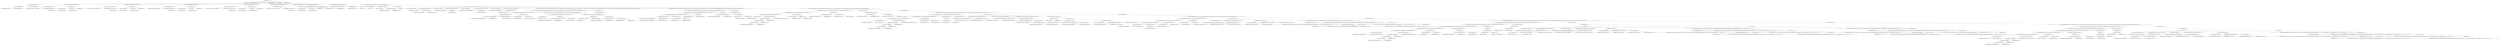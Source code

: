 digraph "&lt;init&gt;" {  
"74" [label = <(METHOD,&lt;init&gt;)<SUB>114</SUB>> ]
"6" [label = <(PARAM,this)<SUB>114</SUB>> ]
"75" [label = <(PARAM,final Class bean)<SUB>114</SUB>> ]
"76" [label = <(BLOCK,&lt;empty&gt;,&lt;empty&gt;)<SUB>114</SUB>> ]
"77" [label = <(&lt;operator&gt;.assignment,Method addText = null)<SUB>102</SUB>> ]
"78" [label = <(&lt;operator&gt;.fieldAccess,this.addText)<SUB>102</SUB>> ]
"79" [label = <(IDENTIFIER,this,Method addText = null)<SUB>102</SUB>> ]
"80" [label = <(FIELD_IDENTIFIER,addText,addText)<SUB>102</SUB>> ]
"81" [label = <(LITERAL,null,Method addText = null)<SUB>102</SUB>> ]
"82" [label = <(&lt;operator&gt;.assignment,this.attributeTypes = new Hashtable())<SUB>115</SUB>> ]
"83" [label = <(&lt;operator&gt;.fieldAccess,this.attributeTypes)<SUB>115</SUB>> ]
"84" [label = <(IDENTIFIER,this,this.attributeTypes = new Hashtable())<SUB>115</SUB>> ]
"85" [label = <(FIELD_IDENTIFIER,attributeTypes,attributeTypes)<SUB>115</SUB>> ]
"86" [label = <(BLOCK,&lt;empty&gt;,&lt;empty&gt;)<SUB>115</SUB>> ]
"87" [label = <(&lt;operator&gt;.assignment,&lt;empty&gt;)> ]
"88" [label = <(IDENTIFIER,$obj1,&lt;empty&gt;)> ]
"89" [label = <(&lt;operator&gt;.alloc,new Hashtable())<SUB>115</SUB>> ]
"90" [label = <(&lt;init&gt;,new Hashtable())<SUB>115</SUB>> ]
"91" [label = <(IDENTIFIER,$obj1,new Hashtable())> ]
"92" [label = <(IDENTIFIER,$obj1,&lt;empty&gt;)> ]
"93" [label = <(&lt;operator&gt;.assignment,this.attributeSetters = new Hashtable())<SUB>116</SUB>> ]
"94" [label = <(&lt;operator&gt;.fieldAccess,this.attributeSetters)<SUB>116</SUB>> ]
"95" [label = <(IDENTIFIER,this,this.attributeSetters = new Hashtable())<SUB>116</SUB>> ]
"96" [label = <(FIELD_IDENTIFIER,attributeSetters,attributeSetters)<SUB>116</SUB>> ]
"97" [label = <(BLOCK,&lt;empty&gt;,&lt;empty&gt;)<SUB>116</SUB>> ]
"98" [label = <(&lt;operator&gt;.assignment,&lt;empty&gt;)> ]
"99" [label = <(IDENTIFIER,$obj2,&lt;empty&gt;)> ]
"100" [label = <(&lt;operator&gt;.alloc,new Hashtable())<SUB>116</SUB>> ]
"101" [label = <(&lt;init&gt;,new Hashtable())<SUB>116</SUB>> ]
"102" [label = <(IDENTIFIER,$obj2,new Hashtable())> ]
"103" [label = <(IDENTIFIER,$obj2,&lt;empty&gt;)> ]
"104" [label = <(&lt;operator&gt;.assignment,this.nestedTypes = new Hashtable())<SUB>117</SUB>> ]
"105" [label = <(&lt;operator&gt;.fieldAccess,this.nestedTypes)<SUB>117</SUB>> ]
"106" [label = <(IDENTIFIER,this,this.nestedTypes = new Hashtable())<SUB>117</SUB>> ]
"107" [label = <(FIELD_IDENTIFIER,nestedTypes,nestedTypes)<SUB>117</SUB>> ]
"108" [label = <(BLOCK,&lt;empty&gt;,&lt;empty&gt;)<SUB>117</SUB>> ]
"109" [label = <(&lt;operator&gt;.assignment,&lt;empty&gt;)> ]
"110" [label = <(IDENTIFIER,$obj3,&lt;empty&gt;)> ]
"111" [label = <(&lt;operator&gt;.alloc,new Hashtable())<SUB>117</SUB>> ]
"112" [label = <(&lt;init&gt;,new Hashtable())<SUB>117</SUB>> ]
"113" [label = <(IDENTIFIER,$obj3,new Hashtable())> ]
"114" [label = <(IDENTIFIER,$obj3,&lt;empty&gt;)> ]
"115" [label = <(&lt;operator&gt;.assignment,this.nestedCreators = new Hashtable())<SUB>118</SUB>> ]
"116" [label = <(&lt;operator&gt;.fieldAccess,this.nestedCreators)<SUB>118</SUB>> ]
"117" [label = <(IDENTIFIER,this,this.nestedCreators = new Hashtable())<SUB>118</SUB>> ]
"118" [label = <(FIELD_IDENTIFIER,nestedCreators,nestedCreators)<SUB>118</SUB>> ]
"119" [label = <(BLOCK,&lt;empty&gt;,&lt;empty&gt;)<SUB>118</SUB>> ]
"120" [label = <(&lt;operator&gt;.assignment,&lt;empty&gt;)> ]
"121" [label = <(IDENTIFIER,$obj4,&lt;empty&gt;)> ]
"122" [label = <(&lt;operator&gt;.alloc,new Hashtable())<SUB>118</SUB>> ]
"123" [label = <(&lt;init&gt;,new Hashtable())<SUB>118</SUB>> ]
"124" [label = <(IDENTIFIER,$obj4,new Hashtable())> ]
"125" [label = <(IDENTIFIER,$obj4,&lt;empty&gt;)> ]
"126" [label = <(&lt;operator&gt;.assignment,this.nestedStorers = new Hashtable())<SUB>119</SUB>> ]
"127" [label = <(&lt;operator&gt;.fieldAccess,this.nestedStorers)<SUB>119</SUB>> ]
"128" [label = <(IDENTIFIER,this,this.nestedStorers = new Hashtable())<SUB>119</SUB>> ]
"129" [label = <(FIELD_IDENTIFIER,nestedStorers,nestedStorers)<SUB>119</SUB>> ]
"130" [label = <(BLOCK,&lt;empty&gt;,&lt;empty&gt;)<SUB>119</SUB>> ]
"131" [label = <(&lt;operator&gt;.assignment,&lt;empty&gt;)> ]
"132" [label = <(IDENTIFIER,$obj5,&lt;empty&gt;)> ]
"133" [label = <(&lt;operator&gt;.alloc,new Hashtable())<SUB>119</SUB>> ]
"134" [label = <(&lt;init&gt;,new Hashtable())<SUB>119</SUB>> ]
"135" [label = <(IDENTIFIER,$obj5,new Hashtable())> ]
"136" [label = <(IDENTIFIER,$obj5,&lt;empty&gt;)> ]
"137" [label = <(&lt;operator&gt;.assignment,this.bean = bean)<SUB>121</SUB>> ]
"138" [label = <(&lt;operator&gt;.fieldAccess,this.bean)<SUB>121</SUB>> ]
"5" [label = <(IDENTIFIER,this,this.bean = bean)<SUB>121</SUB>> ]
"139" [label = <(FIELD_IDENTIFIER,bean,bean)<SUB>121</SUB>> ]
"140" [label = <(IDENTIFIER,bean,this.bean = bean)<SUB>121</SUB>> ]
"141" [label = <(LOCAL,Method[] methods: java.lang.reflect.Method[])> ]
"142" [label = <(&lt;operator&gt;.assignment,Method[] methods = bean.getMethods())<SUB>123</SUB>> ]
"143" [label = <(IDENTIFIER,methods,Method[] methods = bean.getMethods())<SUB>123</SUB>> ]
"144" [label = <(getMethods,bean.getMethods())<SUB>123</SUB>> ]
"145" [label = <(IDENTIFIER,bean,bean.getMethods())<SUB>123</SUB>> ]
"146" [label = <(CONTROL_STRUCTURE,for (int i = 0; Some(i &lt; methods.length); i++),for (int i = 0; Some(i &lt; methods.length); i++))<SUB>124</SUB>> ]
"147" [label = <(LOCAL,int i: int)> ]
"148" [label = <(&lt;operator&gt;.assignment,int i = 0)<SUB>124</SUB>> ]
"149" [label = <(IDENTIFIER,i,int i = 0)<SUB>124</SUB>> ]
"150" [label = <(LITERAL,0,int i = 0)<SUB>124</SUB>> ]
"151" [label = <(&lt;operator&gt;.lessThan,i &lt; methods.length)<SUB>124</SUB>> ]
"152" [label = <(IDENTIFIER,i,i &lt; methods.length)<SUB>124</SUB>> ]
"153" [label = <(&lt;operator&gt;.fieldAccess,methods.length)<SUB>124</SUB>> ]
"154" [label = <(IDENTIFIER,methods,i &lt; methods.length)<SUB>124</SUB>> ]
"155" [label = <(FIELD_IDENTIFIER,length,length)<SUB>124</SUB>> ]
"156" [label = <(&lt;operator&gt;.postIncrement,i++)<SUB>124</SUB>> ]
"157" [label = <(IDENTIFIER,i,i++)<SUB>124</SUB>> ]
"158" [label = <(BLOCK,&lt;empty&gt;,&lt;empty&gt;)<SUB>124</SUB>> ]
"159" [label = <(LOCAL,Method m: java.lang.reflect.Method)> ]
"160" [label = <(&lt;operator&gt;.assignment,Method m = methods[i])<SUB>125</SUB>> ]
"161" [label = <(IDENTIFIER,m,Method m = methods[i])<SUB>125</SUB>> ]
"162" [label = <(&lt;operator&gt;.indexAccess,methods[i])<SUB>125</SUB>> ]
"163" [label = <(IDENTIFIER,methods,Method m = methods[i])<SUB>125</SUB>> ]
"164" [label = <(IDENTIFIER,i,Method m = methods[i])<SUB>125</SUB>> ]
"165" [label = <(LOCAL,String name: java.lang.String)> ]
"166" [label = <(&lt;operator&gt;.assignment,String name = m.getName())<SUB>126</SUB>> ]
"167" [label = <(IDENTIFIER,name,String name = m.getName())<SUB>126</SUB>> ]
"168" [label = <(getName,m.getName())<SUB>126</SUB>> ]
"169" [label = <(IDENTIFIER,m,m.getName())<SUB>126</SUB>> ]
"170" [label = <(LOCAL,Class returnType: java.lang.Class)> ]
"171" [label = <(&lt;operator&gt;.assignment,Class returnType = m.getReturnType())<SUB>127</SUB>> ]
"172" [label = <(IDENTIFIER,returnType,Class returnType = m.getReturnType())<SUB>127</SUB>> ]
"173" [label = <(getReturnType,m.getReturnType())<SUB>127</SUB>> ]
"174" [label = <(IDENTIFIER,m,m.getReturnType())<SUB>127</SUB>> ]
"175" [label = <(LOCAL,Class[] args: java.lang.Class[])> ]
"176" [label = <(&lt;operator&gt;.assignment,Class[] args = m.getParameterTypes())<SUB>128</SUB>> ]
"177" [label = <(IDENTIFIER,args,Class[] args = m.getParameterTypes())<SUB>128</SUB>> ]
"178" [label = <(getParameterTypes,m.getParameterTypes())<SUB>128</SUB>> ]
"179" [label = <(IDENTIFIER,m,m.getParameterTypes())<SUB>128</SUB>> ]
"180" [label = <(CONTROL_STRUCTURE,if (org.apache.tools.ant.Task.class.isAssignableFrom(bean) &amp;&amp; args.length == 1 &amp;&amp; ((&quot;setLocation&quot;.equals(name) &amp;&amp; org.apache.tools.ant.Location.class.equals(args[0])) || (&quot;setTaskType&quot;.equals(name) &amp;&amp; java.lang.String.class.equals(args[0])))),if (org.apache.tools.ant.Task.class.isAssignableFrom(bean) &amp;&amp; args.length == 1 &amp;&amp; ((&quot;setLocation&quot;.equals(name) &amp;&amp; org.apache.tools.ant.Location.class.equals(args[0])) || (&quot;setTaskType&quot;.equals(name) &amp;&amp; java.lang.String.class.equals(args[0])))))<SUB>131</SUB>> ]
"181" [label = <(&lt;operator&gt;.logicalAnd,org.apache.tools.ant.Task.class.isAssignableFrom(bean) &amp;&amp; args.length == 1 &amp;&amp; ((&quot;setLocation&quot;.equals(name) &amp;&amp; org.apache.tools.ant.Location.class.equals(args[0])) || (&quot;setTaskType&quot;.equals(name) &amp;&amp; java.lang.String.class.equals(args[0]))))<SUB>131</SUB>> ]
"182" [label = <(&lt;operator&gt;.logicalAnd,org.apache.tools.ant.Task.class.isAssignableFrom(bean) &amp;&amp; args.length == 1)<SUB>131</SUB>> ]
"183" [label = <(isAssignableFrom,isAssignableFrom(bean))<SUB>131</SUB>> ]
"184" [label = <(&lt;operator&gt;.fieldAccess,org.apache.tools.ant.Task.class)<SUB>131</SUB>> ]
"185" [label = <(IDENTIFIER,org.apache.tools.ant.Task,isAssignableFrom(bean))<SUB>131</SUB>> ]
"186" [label = <(FIELD_IDENTIFIER,class,class)<SUB>131</SUB>> ]
"187" [label = <(IDENTIFIER,bean,isAssignableFrom(bean))<SUB>131</SUB>> ]
"188" [label = <(&lt;operator&gt;.equals,args.length == 1)<SUB>132</SUB>> ]
"189" [label = <(&lt;operator&gt;.fieldAccess,args.length)<SUB>132</SUB>> ]
"190" [label = <(IDENTIFIER,args,args.length == 1)<SUB>132</SUB>> ]
"191" [label = <(FIELD_IDENTIFIER,length,length)<SUB>132</SUB>> ]
"192" [label = <(LITERAL,1,args.length == 1)<SUB>132</SUB>> ]
"193" [label = <(&lt;operator&gt;.logicalOr,(&quot;setLocation&quot;.equals(name) &amp;&amp; org.apache.tools.ant.Location.class.equals(args[0])) || (&quot;setTaskType&quot;.equals(name) &amp;&amp; java.lang.String.class.equals(args[0])))<SUB>134</SUB>> ]
"194" [label = <(&lt;operator&gt;.logicalAnd,&quot;setLocation&quot;.equals(name) &amp;&amp; org.apache.tools.ant.Location.class.equals(args[0]))<SUB>135</SUB>> ]
"195" [label = <(equals,this.equals(name))<SUB>135</SUB>> ]
"196" [label = <(LITERAL,&quot;setLocation&quot;,this.equals(name))<SUB>135</SUB>> ]
"197" [label = <(IDENTIFIER,name,this.equals(name))<SUB>135</SUB>> ]
"198" [label = <(equals,equals(args[0]))<SUB>135</SUB>> ]
"199" [label = <(&lt;operator&gt;.fieldAccess,org.apache.tools.ant.Location.class)<SUB>135</SUB>> ]
"200" [label = <(IDENTIFIER,org.apache.tools.ant.Location,equals(args[0]))<SUB>135</SUB>> ]
"201" [label = <(FIELD_IDENTIFIER,class,class)<SUB>135</SUB>> ]
"202" [label = <(&lt;operator&gt;.indexAccess,args[0])<SUB>135</SUB>> ]
"203" [label = <(IDENTIFIER,args,equals(args[0]))<SUB>135</SUB>> ]
"204" [label = <(LITERAL,0,equals(args[0]))<SUB>135</SUB>> ]
"205" [label = <(&lt;operator&gt;.logicalAnd,&quot;setTaskType&quot;.equals(name) &amp;&amp; java.lang.String.class.equals(args[0]))<SUB>137</SUB>> ]
"206" [label = <(equals,this.equals(name))<SUB>137</SUB>> ]
"207" [label = <(LITERAL,&quot;setTaskType&quot;,this.equals(name))<SUB>137</SUB>> ]
"208" [label = <(IDENTIFIER,name,this.equals(name))<SUB>137</SUB>> ]
"209" [label = <(equals,this.equals(args[0]))<SUB>137</SUB>> ]
"210" [label = <(&lt;operator&gt;.fieldAccess,java.lang.String.class)<SUB>137</SUB>> ]
"211" [label = <(IDENTIFIER,java.lang.String,this.equals(args[0]))<SUB>137</SUB>> ]
"212" [label = <(FIELD_IDENTIFIER,class,class)<SUB>137</SUB>> ]
"213" [label = <(&lt;operator&gt;.indexAccess,args[0])<SUB>137</SUB>> ]
"214" [label = <(IDENTIFIER,args,this.equals(args[0]))<SUB>137</SUB>> ]
"215" [label = <(LITERAL,0,this.equals(args[0]))<SUB>137</SUB>> ]
"216" [label = <(BLOCK,&lt;empty&gt;,&lt;empty&gt;)<SUB>139</SUB>> ]
"217" [label = <(CONTROL_STRUCTURE,continue;,continue;)<SUB>140</SUB>> ]
"218" [label = <(CONTROL_STRUCTURE,if (org.apache.tools.ant.TaskContainer.class.isAssignableFrom(bean) &amp;&amp; args.length == 1 &amp;&amp; &quot;addTask&quot;.equals(name) &amp;&amp; org.apache.tools.ant.Task.class.equals(args[0])),if (org.apache.tools.ant.TaskContainer.class.isAssignableFrom(bean) &amp;&amp; args.length == 1 &amp;&amp; &quot;addTask&quot;.equals(name) &amp;&amp; org.apache.tools.ant.Task.class.equals(args[0])))<SUB>144</SUB>> ]
"219" [label = <(&lt;operator&gt;.logicalAnd,org.apache.tools.ant.TaskContainer.class.isAssignableFrom(bean) &amp;&amp; args.length == 1 &amp;&amp; &quot;addTask&quot;.equals(name) &amp;&amp; org.apache.tools.ant.Task.class.equals(args[0]))<SUB>144</SUB>> ]
"220" [label = <(&lt;operator&gt;.logicalAnd,org.apache.tools.ant.TaskContainer.class.isAssignableFrom(bean) &amp;&amp; args.length == 1 &amp;&amp; &quot;addTask&quot;.equals(name))<SUB>144</SUB>> ]
"221" [label = <(&lt;operator&gt;.logicalAnd,org.apache.tools.ant.TaskContainer.class.isAssignableFrom(bean) &amp;&amp; args.length == 1)<SUB>144</SUB>> ]
"222" [label = <(isAssignableFrom,isAssignableFrom(bean))<SUB>144</SUB>> ]
"223" [label = <(&lt;operator&gt;.fieldAccess,org.apache.tools.ant.TaskContainer.class)<SUB>144</SUB>> ]
"224" [label = <(IDENTIFIER,org.apache.tools.ant.TaskContainer,isAssignableFrom(bean))<SUB>144</SUB>> ]
"225" [label = <(FIELD_IDENTIFIER,class,class)<SUB>144</SUB>> ]
"226" [label = <(IDENTIFIER,bean,isAssignableFrom(bean))<SUB>144</SUB>> ]
"227" [label = <(&lt;operator&gt;.equals,args.length == 1)<SUB>145</SUB>> ]
"228" [label = <(&lt;operator&gt;.fieldAccess,args.length)<SUB>145</SUB>> ]
"229" [label = <(IDENTIFIER,args,args.length == 1)<SUB>145</SUB>> ]
"230" [label = <(FIELD_IDENTIFIER,length,length)<SUB>145</SUB>> ]
"231" [label = <(LITERAL,1,args.length == 1)<SUB>145</SUB>> ]
"232" [label = <(equals,this.equals(name))<SUB>145</SUB>> ]
"233" [label = <(LITERAL,&quot;addTask&quot;,this.equals(name))<SUB>145</SUB>> ]
"234" [label = <(IDENTIFIER,name,this.equals(name))<SUB>145</SUB>> ]
"235" [label = <(equals,equals(args[0]))<SUB>146</SUB>> ]
"236" [label = <(&lt;operator&gt;.fieldAccess,org.apache.tools.ant.Task.class)<SUB>146</SUB>> ]
"237" [label = <(IDENTIFIER,org.apache.tools.ant.Task,equals(args[0]))<SUB>146</SUB>> ]
"238" [label = <(FIELD_IDENTIFIER,class,class)<SUB>146</SUB>> ]
"239" [label = <(&lt;operator&gt;.indexAccess,args[0])<SUB>146</SUB>> ]
"240" [label = <(IDENTIFIER,args,equals(args[0]))<SUB>146</SUB>> ]
"241" [label = <(LITERAL,0,equals(args[0]))<SUB>146</SUB>> ]
"242" [label = <(BLOCK,&lt;empty&gt;,&lt;empty&gt;)<SUB>146</SUB>> ]
"243" [label = <(CONTROL_STRUCTURE,continue;,continue;)<SUB>147</SUB>> ]
"244" [label = <(CONTROL_STRUCTURE,if (&quot;addText&quot;.equals(name) &amp;&amp; java.lang.Void.TYPE.equals(returnType) &amp;&amp; args.length == 1 &amp;&amp; java.lang.String.class.equals(args[0])),if (&quot;addText&quot;.equals(name) &amp;&amp; java.lang.Void.TYPE.equals(returnType) &amp;&amp; args.length == 1 &amp;&amp; java.lang.String.class.equals(args[0])))<SUB>151</SUB>> ]
"245" [label = <(&lt;operator&gt;.logicalAnd,&quot;addText&quot;.equals(name) &amp;&amp; java.lang.Void.TYPE.equals(returnType) &amp;&amp; args.length == 1 &amp;&amp; java.lang.String.class.equals(args[0]))<SUB>151</SUB>> ]
"246" [label = <(&lt;operator&gt;.logicalAnd,&quot;addText&quot;.equals(name) &amp;&amp; java.lang.Void.TYPE.equals(returnType) &amp;&amp; args.length == 1)<SUB>151</SUB>> ]
"247" [label = <(&lt;operator&gt;.logicalAnd,&quot;addText&quot;.equals(name) &amp;&amp; java.lang.Void.TYPE.equals(returnType))<SUB>151</SUB>> ]
"248" [label = <(equals,this.equals(name))<SUB>151</SUB>> ]
"249" [label = <(LITERAL,&quot;addText&quot;,this.equals(name))<SUB>151</SUB>> ]
"250" [label = <(IDENTIFIER,name,this.equals(name))<SUB>151</SUB>> ]
"251" [label = <(equals,java.lang.Void.TYPE.equals(returnType))<SUB>152</SUB>> ]
"252" [label = <(&lt;operator&gt;.fieldAccess,java.lang.Void.TYPE)<SUB>152</SUB>> ]
"253" [label = <(&lt;operator&gt;.fieldAccess,java.lang.Void)<SUB>152</SUB>> ]
"254" [label = <(&lt;operator&gt;.fieldAccess,java.lang)<SUB>152</SUB>> ]
"255" [label = <(IDENTIFIER,java,java.lang.Void.TYPE.equals(returnType))<SUB>152</SUB>> ]
"256" [label = <(FIELD_IDENTIFIER,lang,lang)<SUB>152</SUB>> ]
"257" [label = <(FIELD_IDENTIFIER,Void,Void)<SUB>152</SUB>> ]
"258" [label = <(FIELD_IDENTIFIER,TYPE,TYPE)<SUB>152</SUB>> ]
"259" [label = <(IDENTIFIER,returnType,java.lang.Void.TYPE.equals(returnType))<SUB>152</SUB>> ]
"260" [label = <(&lt;operator&gt;.equals,args.length == 1)<SUB>153</SUB>> ]
"261" [label = <(&lt;operator&gt;.fieldAccess,args.length)<SUB>153</SUB>> ]
"262" [label = <(IDENTIFIER,args,args.length == 1)<SUB>153</SUB>> ]
"263" [label = <(FIELD_IDENTIFIER,length,length)<SUB>153</SUB>> ]
"264" [label = <(LITERAL,1,args.length == 1)<SUB>153</SUB>> ]
"265" [label = <(equals,this.equals(args[0]))<SUB>154</SUB>> ]
"266" [label = <(&lt;operator&gt;.fieldAccess,java.lang.String.class)<SUB>154</SUB>> ]
"267" [label = <(IDENTIFIER,java.lang.String,this.equals(args[0]))<SUB>154</SUB>> ]
"268" [label = <(FIELD_IDENTIFIER,class,class)<SUB>154</SUB>> ]
"269" [label = <(&lt;operator&gt;.indexAccess,args[0])<SUB>154</SUB>> ]
"270" [label = <(IDENTIFIER,args,this.equals(args[0]))<SUB>154</SUB>> ]
"271" [label = <(LITERAL,0,this.equals(args[0]))<SUB>154</SUB>> ]
"272" [label = <(BLOCK,&lt;empty&gt;,&lt;empty&gt;)<SUB>154</SUB>> ]
"273" [label = <(&lt;operator&gt;.assignment,this.addText = methods[i])<SUB>156</SUB>> ]
"274" [label = <(&lt;operator&gt;.fieldAccess,this.addText)<SUB>156</SUB>> ]
"275" [label = <(IDENTIFIER,this,this.addText = methods[i])<SUB>156</SUB>> ]
"276" [label = <(FIELD_IDENTIFIER,addText,addText)<SUB>156</SUB>> ]
"277" [label = <(&lt;operator&gt;.indexAccess,methods[i])<SUB>156</SUB>> ]
"278" [label = <(IDENTIFIER,methods,this.addText = methods[i])<SUB>156</SUB>> ]
"279" [label = <(IDENTIFIER,i,this.addText = methods[i])<SUB>156</SUB>> ]
"280" [label = <(CONTROL_STRUCTURE,else,else)<SUB>158</SUB>> ]
"281" [label = <(CONTROL_STRUCTURE,if (name.startsWith(&quot;set&quot;) &amp;&amp; java.lang.Void.TYPE.equals(returnType) &amp;&amp; args.length == 1 &amp;&amp; !args[0].isArray()),if (name.startsWith(&quot;set&quot;) &amp;&amp; java.lang.Void.TYPE.equals(returnType) &amp;&amp; args.length == 1 &amp;&amp; !args[0].isArray()))<SUB>158</SUB>> ]
"282" [label = <(&lt;operator&gt;.logicalAnd,name.startsWith(&quot;set&quot;) &amp;&amp; java.lang.Void.TYPE.equals(returnType) &amp;&amp; args.length == 1 &amp;&amp; !args[0].isArray())<SUB>158</SUB>> ]
"283" [label = <(&lt;operator&gt;.logicalAnd,name.startsWith(&quot;set&quot;) &amp;&amp; java.lang.Void.TYPE.equals(returnType) &amp;&amp; args.length == 1)<SUB>158</SUB>> ]
"284" [label = <(&lt;operator&gt;.logicalAnd,name.startsWith(&quot;set&quot;) &amp;&amp; java.lang.Void.TYPE.equals(returnType))<SUB>158</SUB>> ]
"285" [label = <(startsWith,name.startsWith(&quot;set&quot;))<SUB>158</SUB>> ]
"286" [label = <(IDENTIFIER,name,name.startsWith(&quot;set&quot;))<SUB>158</SUB>> ]
"287" [label = <(LITERAL,&quot;set&quot;,name.startsWith(&quot;set&quot;))<SUB>158</SUB>> ]
"288" [label = <(equals,java.lang.Void.TYPE.equals(returnType))<SUB>159</SUB>> ]
"289" [label = <(&lt;operator&gt;.fieldAccess,java.lang.Void.TYPE)<SUB>159</SUB>> ]
"290" [label = <(&lt;operator&gt;.fieldAccess,java.lang.Void)<SUB>159</SUB>> ]
"291" [label = <(&lt;operator&gt;.fieldAccess,java.lang)<SUB>159</SUB>> ]
"292" [label = <(IDENTIFIER,java,java.lang.Void.TYPE.equals(returnType))<SUB>159</SUB>> ]
"293" [label = <(FIELD_IDENTIFIER,lang,lang)<SUB>159</SUB>> ]
"294" [label = <(FIELD_IDENTIFIER,Void,Void)<SUB>159</SUB>> ]
"295" [label = <(FIELD_IDENTIFIER,TYPE,TYPE)<SUB>159</SUB>> ]
"296" [label = <(IDENTIFIER,returnType,java.lang.Void.TYPE.equals(returnType))<SUB>159</SUB>> ]
"297" [label = <(&lt;operator&gt;.equals,args.length == 1)<SUB>160</SUB>> ]
"298" [label = <(&lt;operator&gt;.fieldAccess,args.length)<SUB>160</SUB>> ]
"299" [label = <(IDENTIFIER,args,args.length == 1)<SUB>160</SUB>> ]
"300" [label = <(FIELD_IDENTIFIER,length,length)<SUB>160</SUB>> ]
"301" [label = <(LITERAL,1,args.length == 1)<SUB>160</SUB>> ]
"302" [label = <(&lt;operator&gt;.logicalNot,!args[0].isArray())<SUB>161</SUB>> ]
"303" [label = <(isArray,this.isArray())<SUB>161</SUB>> ]
"304" [label = <(&lt;operator&gt;.indexAccess,args[0])<SUB>161</SUB>> ]
"305" [label = <(IDENTIFIER,args,this.isArray())<SUB>161</SUB>> ]
"306" [label = <(LITERAL,0,this.isArray())<SUB>161</SUB>> ]
"307" [label = <(BLOCK,&lt;empty&gt;,&lt;empty&gt;)<SUB>161</SUB>> ]
"308" [label = <(LOCAL,String propName: java.lang.String)> ]
"309" [label = <(&lt;operator&gt;.assignment,String propName = this.getPropertyName(name, &quot;set&quot;))<SUB>163</SUB>> ]
"310" [label = <(IDENTIFIER,propName,String propName = this.getPropertyName(name, &quot;set&quot;))<SUB>163</SUB>> ]
"311" [label = <(getPropertyName,this.getPropertyName(name, &quot;set&quot;))<SUB>163</SUB>> ]
"7" [label = <(IDENTIFIER,this,this.getPropertyName(name, &quot;set&quot;))<SUB>163</SUB>> ]
"312" [label = <(IDENTIFIER,name,this.getPropertyName(name, &quot;set&quot;))<SUB>163</SUB>> ]
"313" [label = <(LITERAL,&quot;set&quot;,this.getPropertyName(name, &quot;set&quot;))<SUB>163</SUB>> ]
"314" [label = <(LOCAL,AttributeSetter as: org.apache.tools.ant.IntrospectionHelper$AttributeSetter)> ]
"315" [label = <(&lt;operator&gt;.assignment,IntrospectionHelper$AttributeSetter as = this.createAttributeSetter(m, args[0]))<SUB>164</SUB>> ]
"316" [label = <(IDENTIFIER,as,IntrospectionHelper$AttributeSetter as = this.createAttributeSetter(m, args[0]))<SUB>164</SUB>> ]
"317" [label = <(createAttributeSetter,this.createAttributeSetter(m, args[0]))<SUB>164</SUB>> ]
"8" [label = <(IDENTIFIER,this,this.createAttributeSetter(m, args[0]))<SUB>164</SUB>> ]
"318" [label = <(IDENTIFIER,m,this.createAttributeSetter(m, args[0]))<SUB>164</SUB>> ]
"319" [label = <(&lt;operator&gt;.indexAccess,args[0])<SUB>164</SUB>> ]
"320" [label = <(IDENTIFIER,args,this.createAttributeSetter(m, args[0]))<SUB>164</SUB>> ]
"321" [label = <(LITERAL,0,this.createAttributeSetter(m, args[0]))<SUB>164</SUB>> ]
"322" [label = <(CONTROL_STRUCTURE,if (as != null),if (as != null))<SUB>165</SUB>> ]
"323" [label = <(&lt;operator&gt;.notEquals,as != null)<SUB>165</SUB>> ]
"324" [label = <(IDENTIFIER,as,as != null)<SUB>165</SUB>> ]
"325" [label = <(LITERAL,null,as != null)<SUB>165</SUB>> ]
"326" [label = <(BLOCK,&lt;empty&gt;,&lt;empty&gt;)<SUB>165</SUB>> ]
"327" [label = <(put,attributeTypes.put(propName, args[0]))<SUB>166</SUB>> ]
"328" [label = <(&lt;operator&gt;.fieldAccess,this.attributeTypes)<SUB>166</SUB>> ]
"329" [label = <(IDENTIFIER,this,attributeTypes.put(propName, args[0]))<SUB>166</SUB>> ]
"330" [label = <(FIELD_IDENTIFIER,attributeTypes,attributeTypes)<SUB>166</SUB>> ]
"331" [label = <(IDENTIFIER,propName,attributeTypes.put(propName, args[0]))<SUB>166</SUB>> ]
"332" [label = <(&lt;operator&gt;.indexAccess,args[0])<SUB>166</SUB>> ]
"333" [label = <(IDENTIFIER,args,attributeTypes.put(propName, args[0]))<SUB>166</SUB>> ]
"334" [label = <(LITERAL,0,attributeTypes.put(propName, args[0]))<SUB>166</SUB>> ]
"335" [label = <(put,attributeSetters.put(propName, as))<SUB>167</SUB>> ]
"336" [label = <(&lt;operator&gt;.fieldAccess,this.attributeSetters)<SUB>167</SUB>> ]
"337" [label = <(IDENTIFIER,this,attributeSetters.put(propName, as))<SUB>167</SUB>> ]
"338" [label = <(FIELD_IDENTIFIER,attributeSetters,attributeSetters)<SUB>167</SUB>> ]
"339" [label = <(IDENTIFIER,propName,attributeSetters.put(propName, as))<SUB>167</SUB>> ]
"340" [label = <(IDENTIFIER,as,attributeSetters.put(propName, as))<SUB>167</SUB>> ]
"341" [label = <(CONTROL_STRUCTURE,else,else)<SUB>170</SUB>> ]
"342" [label = <(CONTROL_STRUCTURE,if (name.startsWith(&quot;create&quot;) &amp;&amp; !returnType.isArray() &amp;&amp; !returnType.isPrimitive() &amp;&amp; args.length == 0),if (name.startsWith(&quot;create&quot;) &amp;&amp; !returnType.isArray() &amp;&amp; !returnType.isPrimitive() &amp;&amp; args.length == 0))<SUB>170</SUB>> ]
"343" [label = <(&lt;operator&gt;.logicalAnd,name.startsWith(&quot;create&quot;) &amp;&amp; !returnType.isArray() &amp;&amp; !returnType.isPrimitive() &amp;&amp; args.length == 0)<SUB>170</SUB>> ]
"344" [label = <(&lt;operator&gt;.logicalAnd,name.startsWith(&quot;create&quot;) &amp;&amp; !returnType.isArray() &amp;&amp; !returnType.isPrimitive())<SUB>170</SUB>> ]
"345" [label = <(&lt;operator&gt;.logicalAnd,name.startsWith(&quot;create&quot;) &amp;&amp; !returnType.isArray())<SUB>170</SUB>> ]
"346" [label = <(startsWith,name.startsWith(&quot;create&quot;))<SUB>170</SUB>> ]
"347" [label = <(IDENTIFIER,name,name.startsWith(&quot;create&quot;))<SUB>170</SUB>> ]
"348" [label = <(LITERAL,&quot;create&quot;,name.startsWith(&quot;create&quot;))<SUB>170</SUB>> ]
"349" [label = <(&lt;operator&gt;.logicalNot,!returnType.isArray())<SUB>171</SUB>> ]
"350" [label = <(isArray,returnType.isArray())<SUB>171</SUB>> ]
"351" [label = <(IDENTIFIER,returnType,returnType.isArray())<SUB>171</SUB>> ]
"352" [label = <(&lt;operator&gt;.logicalNot,!returnType.isPrimitive())<SUB>172</SUB>> ]
"353" [label = <(isPrimitive,returnType.isPrimitive())<SUB>172</SUB>> ]
"354" [label = <(IDENTIFIER,returnType,returnType.isPrimitive())<SUB>172</SUB>> ]
"355" [label = <(&lt;operator&gt;.equals,args.length == 0)<SUB>173</SUB>> ]
"356" [label = <(&lt;operator&gt;.fieldAccess,args.length)<SUB>173</SUB>> ]
"357" [label = <(IDENTIFIER,args,args.length == 0)<SUB>173</SUB>> ]
"358" [label = <(FIELD_IDENTIFIER,length,length)<SUB>173</SUB>> ]
"359" [label = <(LITERAL,0,args.length == 0)<SUB>173</SUB>> ]
"360" [label = <(BLOCK,&lt;empty&gt;,&lt;empty&gt;)<SUB>173</SUB>> ]
"361" [label = <(LOCAL,String propName: java.lang.String)> ]
"362" [label = <(&lt;operator&gt;.assignment,String propName = this.getPropertyName(name, &quot;create&quot;))<SUB>175</SUB>> ]
"363" [label = <(IDENTIFIER,propName,String propName = this.getPropertyName(name, &quot;create&quot;))<SUB>175</SUB>> ]
"364" [label = <(getPropertyName,this.getPropertyName(name, &quot;create&quot;))<SUB>175</SUB>> ]
"9" [label = <(IDENTIFIER,this,this.getPropertyName(name, &quot;create&quot;))<SUB>175</SUB>> ]
"365" [label = <(IDENTIFIER,name,this.getPropertyName(name, &quot;create&quot;))<SUB>175</SUB>> ]
"366" [label = <(LITERAL,&quot;create&quot;,this.getPropertyName(name, &quot;create&quot;))<SUB>175</SUB>> ]
"367" [label = <(put,nestedTypes.put(propName, returnType))<SUB>176</SUB>> ]
"368" [label = <(&lt;operator&gt;.fieldAccess,this.nestedTypes)<SUB>176</SUB>> ]
"369" [label = <(IDENTIFIER,this,nestedTypes.put(propName, returnType))<SUB>176</SUB>> ]
"370" [label = <(FIELD_IDENTIFIER,nestedTypes,nestedTypes)<SUB>176</SUB>> ]
"371" [label = <(IDENTIFIER,propName,nestedTypes.put(propName, returnType))<SUB>176</SUB>> ]
"372" [label = <(IDENTIFIER,returnType,nestedTypes.put(propName, returnType))<SUB>176</SUB>> ]
"373" [label = <(put,nestedCreators.put(propName, new NestedCreator() {\012\012    public Object create(Object parent) throws InvocationTargetException, IllegalAccessException {\012        return m.invoke(parent, new Object[] {});\012    }\012}))<SUB>177</SUB>> ]
"374" [label = <(&lt;operator&gt;.fieldAccess,this.nestedCreators)<SUB>177</SUB>> ]
"375" [label = <(IDENTIFIER,this,nestedCreators.put(propName, new NestedCreator() {\012\012    public Object create(Object parent) throws InvocationTargetException, IllegalAccessException {\012        return m.invoke(parent, new Object[] {});\012    }\012}))<SUB>177</SUB>> ]
"376" [label = <(FIELD_IDENTIFIER,nestedCreators,nestedCreators)<SUB>177</SUB>> ]
"377" [label = <(IDENTIFIER,propName,nestedCreators.put(propName, new NestedCreator() {\012\012    public Object create(Object parent) throws InvocationTargetException, IllegalAccessException {\012        return m.invoke(parent, new Object[] {});\012    }\012}))<SUB>177</SUB>> ]
"378" [label = <(BLOCK,&lt;empty&gt;,&lt;empty&gt;)<SUB>177</SUB>> ]
"379" [label = <(&lt;operator&gt;.assignment,&lt;empty&gt;)> ]
"380" [label = <(IDENTIFIER,$obj6,&lt;empty&gt;)> ]
"381" [label = <(&lt;operator&gt;.alloc,new NestedCreator() {\012\012    public Object create(Object parent) throws InvocationTargetException, IllegalAccessException {\012        return m.invoke(parent, new Object[] {});\012    }\012})<SUB>177</SUB>> ]
"382" [label = <(&lt;init&gt;,new NestedCreator() {\012\012    public Object create(Object parent) throws InvocationTargetException, IllegalAccessException {\012        return m.invoke(parent, new Object[] {});\012    }\012})<SUB>177</SUB>> ]
"383" [label = <(IDENTIFIER,$obj6,new NestedCreator() {\012\012    public Object create(Object parent) throws InvocationTargetException, IllegalAccessException {\012        return m.invoke(parent, new Object[] {});\012    }\012})> ]
"384" [label = <(IDENTIFIER,$obj6,&lt;empty&gt;)> ]
"385" [label = <(CONTROL_STRUCTURE,else,else)<SUB>188</SUB>> ]
"386" [label = <(CONTROL_STRUCTURE,if (name.startsWith(&quot;addConfigured&quot;) &amp;&amp; java.lang.Void.TYPE.equals(returnType) &amp;&amp; args.length == 1 &amp;&amp; !java.lang.String.class.equals(args[0]) &amp;&amp; !args[0].isArray() &amp;&amp; !args[0].isPrimitive()),if (name.startsWith(&quot;addConfigured&quot;) &amp;&amp; java.lang.Void.TYPE.equals(returnType) &amp;&amp; args.length == 1 &amp;&amp; !java.lang.String.class.equals(args[0]) &amp;&amp; !args[0].isArray() &amp;&amp; !args[0].isPrimitive()))<SUB>188</SUB>> ]
"387" [label = <(&lt;operator&gt;.logicalAnd,name.startsWith(&quot;addConfigured&quot;) &amp;&amp; java.lang.Void.TYPE.equals(returnType) &amp;&amp; args.length == 1 &amp;&amp; !java.lang.String.class.equals(args[0]) &amp;&amp; !args[0].isArray() &amp;&amp; !args[0].isPrimitive())<SUB>188</SUB>> ]
"388" [label = <(&lt;operator&gt;.logicalAnd,name.startsWith(&quot;addConfigured&quot;) &amp;&amp; java.lang.Void.TYPE.equals(returnType) &amp;&amp; args.length == 1 &amp;&amp; !java.lang.String.class.equals(args[0]) &amp;&amp; !args[0].isArray())<SUB>188</SUB>> ]
"389" [label = <(&lt;operator&gt;.logicalAnd,name.startsWith(&quot;addConfigured&quot;) &amp;&amp; java.lang.Void.TYPE.equals(returnType) &amp;&amp; args.length == 1 &amp;&amp; !java.lang.String.class.equals(args[0]))<SUB>188</SUB>> ]
"390" [label = <(&lt;operator&gt;.logicalAnd,name.startsWith(&quot;addConfigured&quot;) &amp;&amp; java.lang.Void.TYPE.equals(returnType) &amp;&amp; args.length == 1)<SUB>188</SUB>> ]
"391" [label = <(&lt;operator&gt;.logicalAnd,name.startsWith(&quot;addConfigured&quot;) &amp;&amp; java.lang.Void.TYPE.equals(returnType))<SUB>188</SUB>> ]
"392" [label = <(startsWith,name.startsWith(&quot;addConfigured&quot;))<SUB>188</SUB>> ]
"393" [label = <(IDENTIFIER,name,name.startsWith(&quot;addConfigured&quot;))<SUB>188</SUB>> ]
"394" [label = <(LITERAL,&quot;addConfigured&quot;,name.startsWith(&quot;addConfigured&quot;))<SUB>188</SUB>> ]
"395" [label = <(equals,java.lang.Void.TYPE.equals(returnType))<SUB>189</SUB>> ]
"396" [label = <(&lt;operator&gt;.fieldAccess,java.lang.Void.TYPE)<SUB>189</SUB>> ]
"397" [label = <(&lt;operator&gt;.fieldAccess,java.lang.Void)<SUB>189</SUB>> ]
"398" [label = <(&lt;operator&gt;.fieldAccess,java.lang)<SUB>189</SUB>> ]
"399" [label = <(IDENTIFIER,java,java.lang.Void.TYPE.equals(returnType))<SUB>189</SUB>> ]
"400" [label = <(FIELD_IDENTIFIER,lang,lang)<SUB>189</SUB>> ]
"401" [label = <(FIELD_IDENTIFIER,Void,Void)<SUB>189</SUB>> ]
"402" [label = <(FIELD_IDENTIFIER,TYPE,TYPE)<SUB>189</SUB>> ]
"403" [label = <(IDENTIFIER,returnType,java.lang.Void.TYPE.equals(returnType))<SUB>189</SUB>> ]
"404" [label = <(&lt;operator&gt;.equals,args.length == 1)<SUB>190</SUB>> ]
"405" [label = <(&lt;operator&gt;.fieldAccess,args.length)<SUB>190</SUB>> ]
"406" [label = <(IDENTIFIER,args,args.length == 1)<SUB>190</SUB>> ]
"407" [label = <(FIELD_IDENTIFIER,length,length)<SUB>190</SUB>> ]
"408" [label = <(LITERAL,1,args.length == 1)<SUB>190</SUB>> ]
"409" [label = <(&lt;operator&gt;.logicalNot,!java.lang.String.class.equals(args[0]))<SUB>191</SUB>> ]
"410" [label = <(equals,this.equals(args[0]))<SUB>191</SUB>> ]
"411" [label = <(&lt;operator&gt;.fieldAccess,java.lang.String.class)<SUB>191</SUB>> ]
"412" [label = <(IDENTIFIER,java.lang.String,this.equals(args[0]))<SUB>191</SUB>> ]
"413" [label = <(FIELD_IDENTIFIER,class,class)<SUB>191</SUB>> ]
"414" [label = <(&lt;operator&gt;.indexAccess,args[0])<SUB>191</SUB>> ]
"415" [label = <(IDENTIFIER,args,this.equals(args[0]))<SUB>191</SUB>> ]
"416" [label = <(LITERAL,0,this.equals(args[0]))<SUB>191</SUB>> ]
"417" [label = <(&lt;operator&gt;.logicalNot,!args[0].isArray())<SUB>192</SUB>> ]
"418" [label = <(isArray,this.isArray())<SUB>192</SUB>> ]
"419" [label = <(&lt;operator&gt;.indexAccess,args[0])<SUB>192</SUB>> ]
"420" [label = <(IDENTIFIER,args,this.isArray())<SUB>192</SUB>> ]
"421" [label = <(LITERAL,0,this.isArray())<SUB>192</SUB>> ]
"422" [label = <(&lt;operator&gt;.logicalNot,!args[0].isPrimitive())<SUB>193</SUB>> ]
"423" [label = <(isPrimitive,this.isPrimitive())<SUB>193</SUB>> ]
"424" [label = <(&lt;operator&gt;.indexAccess,args[0])<SUB>193</SUB>> ]
"425" [label = <(IDENTIFIER,args,this.isPrimitive())<SUB>193</SUB>> ]
"426" [label = <(LITERAL,0,this.isPrimitive())<SUB>193</SUB>> ]
"427" [label = <(BLOCK,&lt;empty&gt;,&lt;empty&gt;)<SUB>193</SUB>> ]
"428" [label = <(CONTROL_STRUCTURE,try,try)<SUB>195</SUB>> ]
"429" [label = <(BLOCK,try,try)<SUB>195</SUB>> ]
"430" [label = <(LOCAL,Constructor c: java.lang.reflect.Constructor)> ]
"431" [label = <(&lt;operator&gt;.assignment,Constructor c = this.getConstructor(new Class[] {}))<SUB>196</SUB>> ]
"432" [label = <(IDENTIFIER,c,Constructor c = this.getConstructor(new Class[] {}))<SUB>196</SUB>> ]
"433" [label = <(getConstructor,this.getConstructor(new Class[] {}))<SUB>197</SUB>> ]
"434" [label = <(&lt;operator&gt;.indexAccess,args[0])<SUB>197</SUB>> ]
"435" [label = <(IDENTIFIER,args,this.getConstructor(new Class[] {}))<SUB>197</SUB>> ]
"436" [label = <(LITERAL,0,this.getConstructor(new Class[] {}))<SUB>197</SUB>> ]
"437" [label = <(&lt;operator&gt;.arrayInitializer,&lt;operator&gt;.arrayInitializer)<SUB>197</SUB>> ]
"438" [label = <(&lt;operator&gt;.arrayInitializer,new Class[] {})<SUB>197</SUB>> ]
"439" [label = <(LOCAL,String propName: java.lang.String)> ]
"440" [label = <(&lt;operator&gt;.assignment,String propName = this.getPropertyName(name, &quot;addConfigured&quot;))<SUB>198</SUB>> ]
"441" [label = <(IDENTIFIER,propName,String propName = this.getPropertyName(name, &quot;addConfigured&quot;))<SUB>198</SUB>> ]
"442" [label = <(getPropertyName,this.getPropertyName(name, &quot;addConfigured&quot;))<SUB>198</SUB>> ]
"10" [label = <(IDENTIFIER,this,this.getPropertyName(name, &quot;addConfigured&quot;))<SUB>198</SUB>> ]
"443" [label = <(IDENTIFIER,name,this.getPropertyName(name, &quot;addConfigured&quot;))<SUB>198</SUB>> ]
"444" [label = <(LITERAL,&quot;addConfigured&quot;,this.getPropertyName(name, &quot;addConfigured&quot;))<SUB>198</SUB>> ]
"445" [label = <(put,nestedTypes.put(propName, args[0]))<SUB>199</SUB>> ]
"446" [label = <(&lt;operator&gt;.fieldAccess,this.nestedTypes)<SUB>199</SUB>> ]
"447" [label = <(IDENTIFIER,this,nestedTypes.put(propName, args[0]))<SUB>199</SUB>> ]
"448" [label = <(FIELD_IDENTIFIER,nestedTypes,nestedTypes)<SUB>199</SUB>> ]
"449" [label = <(IDENTIFIER,propName,nestedTypes.put(propName, args[0]))<SUB>199</SUB>> ]
"450" [label = <(&lt;operator&gt;.indexAccess,args[0])<SUB>199</SUB>> ]
"451" [label = <(IDENTIFIER,args,nestedTypes.put(propName, args[0]))<SUB>199</SUB>> ]
"452" [label = <(LITERAL,0,nestedTypes.put(propName, args[0]))<SUB>199</SUB>> ]
"453" [label = <(put,nestedCreators.put(propName, new NestedCreator() {\012\012    public Object create(Object parent) throws InvocationTargetException, IllegalAccessException, InstantiationException {\012        Object o = c.newInstance(new Object[] {});\012        return o;\012    }\012}))<SUB>200</SUB>> ]
"454" [label = <(&lt;operator&gt;.fieldAccess,this.nestedCreators)<SUB>200</SUB>> ]
"455" [label = <(IDENTIFIER,this,nestedCreators.put(propName, new NestedCreator() {\012\012    public Object create(Object parent) throws InvocationTargetException, IllegalAccessException, InstantiationException {\012        Object o = c.newInstance(new Object[] {});\012        return o;\012    }\012}))<SUB>200</SUB>> ]
"456" [label = <(FIELD_IDENTIFIER,nestedCreators,nestedCreators)<SUB>200</SUB>> ]
"457" [label = <(IDENTIFIER,propName,nestedCreators.put(propName, new NestedCreator() {\012\012    public Object create(Object parent) throws InvocationTargetException, IllegalAccessException, InstantiationException {\012        Object o = c.newInstance(new Object[] {});\012        return o;\012    }\012}))<SUB>200</SUB>> ]
"458" [label = <(BLOCK,&lt;empty&gt;,&lt;empty&gt;)<SUB>200</SUB>> ]
"459" [label = <(&lt;operator&gt;.assignment,&lt;empty&gt;)> ]
"460" [label = <(IDENTIFIER,$obj7,&lt;empty&gt;)> ]
"461" [label = <(&lt;operator&gt;.alloc,new NestedCreator() {\012\012    public Object create(Object parent) throws InvocationTargetException, IllegalAccessException, InstantiationException {\012        Object o = c.newInstance(new Object[] {});\012        return o;\012    }\012})<SUB>200</SUB>> ]
"462" [label = <(&lt;init&gt;,new NestedCreator() {\012\012    public Object create(Object parent) throws InvocationTargetException, IllegalAccessException, InstantiationException {\012        Object o = c.newInstance(new Object[] {});\012        return o;\012    }\012})<SUB>200</SUB>> ]
"463" [label = <(IDENTIFIER,$obj7,new NestedCreator() {\012\012    public Object create(Object parent) throws InvocationTargetException, IllegalAccessException, InstantiationException {\012        Object o = c.newInstance(new Object[] {});\012        return o;\012    }\012})> ]
"464" [label = <(IDENTIFIER,$obj7,&lt;empty&gt;)> ]
"465" [label = <(put,nestedStorers.put(propName, new NestedStorer() {\012\012    public void store(Object parent, Object child) throws InvocationTargetException, IllegalAccessException, InstantiationException {\012        m.invoke(parent, new Object[] { child });\012    }\012}))<SUB>210</SUB>> ]
"466" [label = <(&lt;operator&gt;.fieldAccess,this.nestedStorers)<SUB>210</SUB>> ]
"467" [label = <(IDENTIFIER,this,nestedStorers.put(propName, new NestedStorer() {\012\012    public void store(Object parent, Object child) throws InvocationTargetException, IllegalAccessException, InstantiationException {\012        m.invoke(parent, new Object[] { child });\012    }\012}))<SUB>210</SUB>> ]
"468" [label = <(FIELD_IDENTIFIER,nestedStorers,nestedStorers)<SUB>210</SUB>> ]
"469" [label = <(IDENTIFIER,propName,nestedStorers.put(propName, new NestedStorer() {\012\012    public void store(Object parent, Object child) throws InvocationTargetException, IllegalAccessException, InstantiationException {\012        m.invoke(parent, new Object[] { child });\012    }\012}))<SUB>210</SUB>> ]
"470" [label = <(BLOCK,&lt;empty&gt;,&lt;empty&gt;)<SUB>210</SUB>> ]
"471" [label = <(&lt;operator&gt;.assignment,&lt;empty&gt;)> ]
"472" [label = <(IDENTIFIER,$obj8,&lt;empty&gt;)> ]
"473" [label = <(&lt;operator&gt;.alloc,new NestedStorer() {\012\012    public void store(Object parent, Object child) throws InvocationTargetException, IllegalAccessException, InstantiationException {\012        m.invoke(parent, new Object[] { child });\012    }\012})<SUB>210</SUB>> ]
"474" [label = <(&lt;init&gt;,new NestedStorer() {\012\012    public void store(Object parent, Object child) throws InvocationTargetException, IllegalAccessException, InstantiationException {\012        m.invoke(parent, new Object[] { child });\012    }\012})<SUB>210</SUB>> ]
"475" [label = <(IDENTIFIER,$obj8,new NestedStorer() {\012\012    public void store(Object parent, Object child) throws InvocationTargetException, IllegalAccessException, InstantiationException {\012        m.invoke(parent, new Object[] { child });\012    }\012})> ]
"476" [label = <(IDENTIFIER,$obj8,&lt;empty&gt;)> ]
"477" [label = <(BLOCK,catch,catch)> ]
"478" [label = <(BLOCK,&lt;empty&gt;,&lt;empty&gt;)<SUB>219</SUB>> ]
"479" [label = <(CONTROL_STRUCTURE,else,else)<SUB>221</SUB>> ]
"480" [label = <(CONTROL_STRUCTURE,if (name.startsWith(&quot;add&quot;) &amp;&amp; java.lang.Void.TYPE.equals(returnType) &amp;&amp; args.length == 1 &amp;&amp; !java.lang.String.class.equals(args[0]) &amp;&amp; !args[0].isArray() &amp;&amp; !args[0].isPrimitive()),if (name.startsWith(&quot;add&quot;) &amp;&amp; java.lang.Void.TYPE.equals(returnType) &amp;&amp; args.length == 1 &amp;&amp; !java.lang.String.class.equals(args[0]) &amp;&amp; !args[0].isArray() &amp;&amp; !args[0].isPrimitive()))<SUB>221</SUB>> ]
"481" [label = <(&lt;operator&gt;.logicalAnd,name.startsWith(&quot;add&quot;) &amp;&amp; java.lang.Void.TYPE.equals(returnType) &amp;&amp; args.length == 1 &amp;&amp; !java.lang.String.class.equals(args[0]) &amp;&amp; !args[0].isArray() &amp;&amp; !args[0].isPrimitive())<SUB>221</SUB>> ]
"482" [label = <(&lt;operator&gt;.logicalAnd,name.startsWith(&quot;add&quot;) &amp;&amp; java.lang.Void.TYPE.equals(returnType) &amp;&amp; args.length == 1 &amp;&amp; !java.lang.String.class.equals(args[0]) &amp;&amp; !args[0].isArray())<SUB>221</SUB>> ]
"483" [label = <(&lt;operator&gt;.logicalAnd,name.startsWith(&quot;add&quot;) &amp;&amp; java.lang.Void.TYPE.equals(returnType) &amp;&amp; args.length == 1 &amp;&amp; !java.lang.String.class.equals(args[0]))<SUB>221</SUB>> ]
"484" [label = <(&lt;operator&gt;.logicalAnd,name.startsWith(&quot;add&quot;) &amp;&amp; java.lang.Void.TYPE.equals(returnType) &amp;&amp; args.length == 1)<SUB>221</SUB>> ]
"485" [label = <(&lt;operator&gt;.logicalAnd,name.startsWith(&quot;add&quot;) &amp;&amp; java.lang.Void.TYPE.equals(returnType))<SUB>221</SUB>> ]
"486" [label = <(startsWith,name.startsWith(&quot;add&quot;))<SUB>221</SUB>> ]
"487" [label = <(IDENTIFIER,name,name.startsWith(&quot;add&quot;))<SUB>221</SUB>> ]
"488" [label = <(LITERAL,&quot;add&quot;,name.startsWith(&quot;add&quot;))<SUB>221</SUB>> ]
"489" [label = <(equals,java.lang.Void.TYPE.equals(returnType))<SUB>222</SUB>> ]
"490" [label = <(&lt;operator&gt;.fieldAccess,java.lang.Void.TYPE)<SUB>222</SUB>> ]
"491" [label = <(&lt;operator&gt;.fieldAccess,java.lang.Void)<SUB>222</SUB>> ]
"492" [label = <(&lt;operator&gt;.fieldAccess,java.lang)<SUB>222</SUB>> ]
"493" [label = <(IDENTIFIER,java,java.lang.Void.TYPE.equals(returnType))<SUB>222</SUB>> ]
"494" [label = <(FIELD_IDENTIFIER,lang,lang)<SUB>222</SUB>> ]
"495" [label = <(FIELD_IDENTIFIER,Void,Void)<SUB>222</SUB>> ]
"496" [label = <(FIELD_IDENTIFIER,TYPE,TYPE)<SUB>222</SUB>> ]
"497" [label = <(IDENTIFIER,returnType,java.lang.Void.TYPE.equals(returnType))<SUB>222</SUB>> ]
"498" [label = <(&lt;operator&gt;.equals,args.length == 1)<SUB>223</SUB>> ]
"499" [label = <(&lt;operator&gt;.fieldAccess,args.length)<SUB>223</SUB>> ]
"500" [label = <(IDENTIFIER,args,args.length == 1)<SUB>223</SUB>> ]
"501" [label = <(FIELD_IDENTIFIER,length,length)<SUB>223</SUB>> ]
"502" [label = <(LITERAL,1,args.length == 1)<SUB>223</SUB>> ]
"503" [label = <(&lt;operator&gt;.logicalNot,!java.lang.String.class.equals(args[0]))<SUB>224</SUB>> ]
"504" [label = <(equals,this.equals(args[0]))<SUB>224</SUB>> ]
"505" [label = <(&lt;operator&gt;.fieldAccess,java.lang.String.class)<SUB>224</SUB>> ]
"506" [label = <(IDENTIFIER,java.lang.String,this.equals(args[0]))<SUB>224</SUB>> ]
"507" [label = <(FIELD_IDENTIFIER,class,class)<SUB>224</SUB>> ]
"508" [label = <(&lt;operator&gt;.indexAccess,args[0])<SUB>224</SUB>> ]
"509" [label = <(IDENTIFIER,args,this.equals(args[0]))<SUB>224</SUB>> ]
"510" [label = <(LITERAL,0,this.equals(args[0]))<SUB>224</SUB>> ]
"511" [label = <(&lt;operator&gt;.logicalNot,!args[0].isArray())<SUB>225</SUB>> ]
"512" [label = <(isArray,this.isArray())<SUB>225</SUB>> ]
"513" [label = <(&lt;operator&gt;.indexAccess,args[0])<SUB>225</SUB>> ]
"514" [label = <(IDENTIFIER,args,this.isArray())<SUB>225</SUB>> ]
"515" [label = <(LITERAL,0,this.isArray())<SUB>225</SUB>> ]
"516" [label = <(&lt;operator&gt;.logicalNot,!args[0].isPrimitive())<SUB>226</SUB>> ]
"517" [label = <(isPrimitive,this.isPrimitive())<SUB>226</SUB>> ]
"518" [label = <(&lt;operator&gt;.indexAccess,args[0])<SUB>226</SUB>> ]
"519" [label = <(IDENTIFIER,args,this.isPrimitive())<SUB>226</SUB>> ]
"520" [label = <(LITERAL,0,this.isPrimitive())<SUB>226</SUB>> ]
"521" [label = <(BLOCK,&lt;empty&gt;,&lt;empty&gt;)<SUB>226</SUB>> ]
"522" [label = <(CONTROL_STRUCTURE,try,try)<SUB>228</SUB>> ]
"523" [label = <(BLOCK,try,try)<SUB>228</SUB>> ]
"524" [label = <(LOCAL,Constructor c: java.lang.reflect.Constructor)> ]
"525" [label = <(&lt;operator&gt;.assignment,Constructor c = this.getConstructor(new Class[] {}))<SUB>229</SUB>> ]
"526" [label = <(IDENTIFIER,c,Constructor c = this.getConstructor(new Class[] {}))<SUB>229</SUB>> ]
"527" [label = <(getConstructor,this.getConstructor(new Class[] {}))<SUB>230</SUB>> ]
"528" [label = <(&lt;operator&gt;.indexAccess,args[0])<SUB>230</SUB>> ]
"529" [label = <(IDENTIFIER,args,this.getConstructor(new Class[] {}))<SUB>230</SUB>> ]
"530" [label = <(LITERAL,0,this.getConstructor(new Class[] {}))<SUB>230</SUB>> ]
"531" [label = <(&lt;operator&gt;.arrayInitializer,&lt;operator&gt;.arrayInitializer)<SUB>230</SUB>> ]
"532" [label = <(&lt;operator&gt;.arrayInitializer,new Class[] {})<SUB>230</SUB>> ]
"533" [label = <(LOCAL,String propName: java.lang.String)> ]
"534" [label = <(&lt;operator&gt;.assignment,String propName = this.getPropertyName(name, &quot;add&quot;))<SUB>231</SUB>> ]
"535" [label = <(IDENTIFIER,propName,String propName = this.getPropertyName(name, &quot;add&quot;))<SUB>231</SUB>> ]
"536" [label = <(getPropertyName,this.getPropertyName(name, &quot;add&quot;))<SUB>231</SUB>> ]
"11" [label = <(IDENTIFIER,this,this.getPropertyName(name, &quot;add&quot;))<SUB>231</SUB>> ]
"537" [label = <(IDENTIFIER,name,this.getPropertyName(name, &quot;add&quot;))<SUB>231</SUB>> ]
"538" [label = <(LITERAL,&quot;add&quot;,this.getPropertyName(name, &quot;add&quot;))<SUB>231</SUB>> ]
"539" [label = <(put,nestedTypes.put(propName, args[0]))<SUB>232</SUB>> ]
"540" [label = <(&lt;operator&gt;.fieldAccess,this.nestedTypes)<SUB>232</SUB>> ]
"541" [label = <(IDENTIFIER,this,nestedTypes.put(propName, args[0]))<SUB>232</SUB>> ]
"542" [label = <(FIELD_IDENTIFIER,nestedTypes,nestedTypes)<SUB>232</SUB>> ]
"543" [label = <(IDENTIFIER,propName,nestedTypes.put(propName, args[0]))<SUB>232</SUB>> ]
"544" [label = <(&lt;operator&gt;.indexAccess,args[0])<SUB>232</SUB>> ]
"545" [label = <(IDENTIFIER,args,nestedTypes.put(propName, args[0]))<SUB>232</SUB>> ]
"546" [label = <(LITERAL,0,nestedTypes.put(propName, args[0]))<SUB>232</SUB>> ]
"547" [label = <(put,nestedCreators.put(propName, new NestedCreator() {\012\012    public Object create(Object parent) throws InvocationTargetException, IllegalAccessException, InstantiationException {\012        Object o = c.newInstance(new Object[] {});\012        m.invoke(parent, new Object[] { o });\012        return o;\012    }\012}))<SUB>233</SUB>> ]
"548" [label = <(&lt;operator&gt;.fieldAccess,this.nestedCreators)<SUB>233</SUB>> ]
"549" [label = <(IDENTIFIER,this,nestedCreators.put(propName, new NestedCreator() {\012\012    public Object create(Object parent) throws InvocationTargetException, IllegalAccessException, InstantiationException {\012        Object o = c.newInstance(new Object[] {});\012        m.invoke(parent, new Object[] { o });\012        return o;\012    }\012}))<SUB>233</SUB>> ]
"550" [label = <(FIELD_IDENTIFIER,nestedCreators,nestedCreators)<SUB>233</SUB>> ]
"551" [label = <(IDENTIFIER,propName,nestedCreators.put(propName, new NestedCreator() {\012\012    public Object create(Object parent) throws InvocationTargetException, IllegalAccessException, InstantiationException {\012        Object o = c.newInstance(new Object[] {});\012        m.invoke(parent, new Object[] { o });\012        return o;\012    }\012}))<SUB>233</SUB>> ]
"552" [label = <(BLOCK,&lt;empty&gt;,&lt;empty&gt;)<SUB>233</SUB>> ]
"553" [label = <(&lt;operator&gt;.assignment,&lt;empty&gt;)> ]
"554" [label = <(IDENTIFIER,$obj9,&lt;empty&gt;)> ]
"555" [label = <(&lt;operator&gt;.alloc,new NestedCreator() {\012\012    public Object create(Object parent) throws InvocationTargetException, IllegalAccessException, InstantiationException {\012        Object o = c.newInstance(new Object[] {});\012        m.invoke(parent, new Object[] { o });\012        return o;\012    }\012})<SUB>233</SUB>> ]
"556" [label = <(&lt;init&gt;,new NestedCreator() {\012\012    public Object create(Object parent) throws InvocationTargetException, IllegalAccessException, InstantiationException {\012        Object o = c.newInstance(new Object[] {});\012        m.invoke(parent, new Object[] { o });\012        return o;\012    }\012})<SUB>233</SUB>> ]
"557" [label = <(IDENTIFIER,$obj9,new NestedCreator() {\012\012    public Object create(Object parent) throws InvocationTargetException, IllegalAccessException, InstantiationException {\012        Object o = c.newInstance(new Object[] {});\012        m.invoke(parent, new Object[] { o });\012        return o;\012    }\012})> ]
"558" [label = <(IDENTIFIER,$obj9,&lt;empty&gt;)> ]
"559" [label = <(BLOCK,catch,catch)> ]
"560" [label = <(BLOCK,&lt;empty&gt;,&lt;empty&gt;)<SUB>244</SUB>> ]
"561" [label = <(MODIFIER,CONSTRUCTOR)> ]
"562" [label = <(MODIFIER,PRIVATE)> ]
"563" [label = <(METHOD_RETURN,void)<SUB>248</SUB>> ]
  "74" -> "6" 
  "74" -> "75" 
  "74" -> "76" 
  "74" -> "561" 
  "74" -> "562" 
  "74" -> "563" 
  "76" -> "77" 
  "76" -> "82" 
  "76" -> "93" 
  "76" -> "104" 
  "76" -> "115" 
  "76" -> "126" 
  "76" -> "137" 
  "76" -> "141" 
  "76" -> "142" 
  "76" -> "146" 
  "77" -> "78" 
  "77" -> "81" 
  "78" -> "79" 
  "78" -> "80" 
  "82" -> "83" 
  "82" -> "86" 
  "83" -> "84" 
  "83" -> "85" 
  "86" -> "87" 
  "86" -> "90" 
  "86" -> "92" 
  "87" -> "88" 
  "87" -> "89" 
  "90" -> "91" 
  "93" -> "94" 
  "93" -> "97" 
  "94" -> "95" 
  "94" -> "96" 
  "97" -> "98" 
  "97" -> "101" 
  "97" -> "103" 
  "98" -> "99" 
  "98" -> "100" 
  "101" -> "102" 
  "104" -> "105" 
  "104" -> "108" 
  "105" -> "106" 
  "105" -> "107" 
  "108" -> "109" 
  "108" -> "112" 
  "108" -> "114" 
  "109" -> "110" 
  "109" -> "111" 
  "112" -> "113" 
  "115" -> "116" 
  "115" -> "119" 
  "116" -> "117" 
  "116" -> "118" 
  "119" -> "120" 
  "119" -> "123" 
  "119" -> "125" 
  "120" -> "121" 
  "120" -> "122" 
  "123" -> "124" 
  "126" -> "127" 
  "126" -> "130" 
  "127" -> "128" 
  "127" -> "129" 
  "130" -> "131" 
  "130" -> "134" 
  "130" -> "136" 
  "131" -> "132" 
  "131" -> "133" 
  "134" -> "135" 
  "137" -> "138" 
  "137" -> "140" 
  "138" -> "5" 
  "138" -> "139" 
  "142" -> "143" 
  "142" -> "144" 
  "144" -> "145" 
  "146" -> "147" 
  "146" -> "148" 
  "146" -> "151" 
  "146" -> "156" 
  "146" -> "158" 
  "148" -> "149" 
  "148" -> "150" 
  "151" -> "152" 
  "151" -> "153" 
  "153" -> "154" 
  "153" -> "155" 
  "156" -> "157" 
  "158" -> "159" 
  "158" -> "160" 
  "158" -> "165" 
  "158" -> "166" 
  "158" -> "170" 
  "158" -> "171" 
  "158" -> "175" 
  "158" -> "176" 
  "158" -> "180" 
  "158" -> "218" 
  "158" -> "244" 
  "160" -> "161" 
  "160" -> "162" 
  "162" -> "163" 
  "162" -> "164" 
  "166" -> "167" 
  "166" -> "168" 
  "168" -> "169" 
  "171" -> "172" 
  "171" -> "173" 
  "173" -> "174" 
  "176" -> "177" 
  "176" -> "178" 
  "178" -> "179" 
  "180" -> "181" 
  "180" -> "216" 
  "181" -> "182" 
  "181" -> "193" 
  "182" -> "183" 
  "182" -> "188" 
  "183" -> "184" 
  "183" -> "187" 
  "184" -> "185" 
  "184" -> "186" 
  "188" -> "189" 
  "188" -> "192" 
  "189" -> "190" 
  "189" -> "191" 
  "193" -> "194" 
  "193" -> "205" 
  "194" -> "195" 
  "194" -> "198" 
  "195" -> "196" 
  "195" -> "197" 
  "198" -> "199" 
  "198" -> "202" 
  "199" -> "200" 
  "199" -> "201" 
  "202" -> "203" 
  "202" -> "204" 
  "205" -> "206" 
  "205" -> "209" 
  "206" -> "207" 
  "206" -> "208" 
  "209" -> "210" 
  "209" -> "213" 
  "210" -> "211" 
  "210" -> "212" 
  "213" -> "214" 
  "213" -> "215" 
  "216" -> "217" 
  "218" -> "219" 
  "218" -> "242" 
  "219" -> "220" 
  "219" -> "235" 
  "220" -> "221" 
  "220" -> "232" 
  "221" -> "222" 
  "221" -> "227" 
  "222" -> "223" 
  "222" -> "226" 
  "223" -> "224" 
  "223" -> "225" 
  "227" -> "228" 
  "227" -> "231" 
  "228" -> "229" 
  "228" -> "230" 
  "232" -> "233" 
  "232" -> "234" 
  "235" -> "236" 
  "235" -> "239" 
  "236" -> "237" 
  "236" -> "238" 
  "239" -> "240" 
  "239" -> "241" 
  "242" -> "243" 
  "244" -> "245" 
  "244" -> "272" 
  "244" -> "280" 
  "245" -> "246" 
  "245" -> "265" 
  "246" -> "247" 
  "246" -> "260" 
  "247" -> "248" 
  "247" -> "251" 
  "248" -> "249" 
  "248" -> "250" 
  "251" -> "252" 
  "251" -> "259" 
  "252" -> "253" 
  "252" -> "258" 
  "253" -> "254" 
  "253" -> "257" 
  "254" -> "255" 
  "254" -> "256" 
  "260" -> "261" 
  "260" -> "264" 
  "261" -> "262" 
  "261" -> "263" 
  "265" -> "266" 
  "265" -> "269" 
  "266" -> "267" 
  "266" -> "268" 
  "269" -> "270" 
  "269" -> "271" 
  "272" -> "273" 
  "273" -> "274" 
  "273" -> "277" 
  "274" -> "275" 
  "274" -> "276" 
  "277" -> "278" 
  "277" -> "279" 
  "280" -> "281" 
  "281" -> "282" 
  "281" -> "307" 
  "281" -> "341" 
  "282" -> "283" 
  "282" -> "302" 
  "283" -> "284" 
  "283" -> "297" 
  "284" -> "285" 
  "284" -> "288" 
  "285" -> "286" 
  "285" -> "287" 
  "288" -> "289" 
  "288" -> "296" 
  "289" -> "290" 
  "289" -> "295" 
  "290" -> "291" 
  "290" -> "294" 
  "291" -> "292" 
  "291" -> "293" 
  "297" -> "298" 
  "297" -> "301" 
  "298" -> "299" 
  "298" -> "300" 
  "302" -> "303" 
  "303" -> "304" 
  "304" -> "305" 
  "304" -> "306" 
  "307" -> "308" 
  "307" -> "309" 
  "307" -> "314" 
  "307" -> "315" 
  "307" -> "322" 
  "309" -> "310" 
  "309" -> "311" 
  "311" -> "7" 
  "311" -> "312" 
  "311" -> "313" 
  "315" -> "316" 
  "315" -> "317" 
  "317" -> "8" 
  "317" -> "318" 
  "317" -> "319" 
  "319" -> "320" 
  "319" -> "321" 
  "322" -> "323" 
  "322" -> "326" 
  "323" -> "324" 
  "323" -> "325" 
  "326" -> "327" 
  "326" -> "335" 
  "327" -> "328" 
  "327" -> "331" 
  "327" -> "332" 
  "328" -> "329" 
  "328" -> "330" 
  "332" -> "333" 
  "332" -> "334" 
  "335" -> "336" 
  "335" -> "339" 
  "335" -> "340" 
  "336" -> "337" 
  "336" -> "338" 
  "341" -> "342" 
  "342" -> "343" 
  "342" -> "360" 
  "342" -> "385" 
  "343" -> "344" 
  "343" -> "355" 
  "344" -> "345" 
  "344" -> "352" 
  "345" -> "346" 
  "345" -> "349" 
  "346" -> "347" 
  "346" -> "348" 
  "349" -> "350" 
  "350" -> "351" 
  "352" -> "353" 
  "353" -> "354" 
  "355" -> "356" 
  "355" -> "359" 
  "356" -> "357" 
  "356" -> "358" 
  "360" -> "361" 
  "360" -> "362" 
  "360" -> "367" 
  "360" -> "373" 
  "362" -> "363" 
  "362" -> "364" 
  "364" -> "9" 
  "364" -> "365" 
  "364" -> "366" 
  "367" -> "368" 
  "367" -> "371" 
  "367" -> "372" 
  "368" -> "369" 
  "368" -> "370" 
  "373" -> "374" 
  "373" -> "377" 
  "373" -> "378" 
  "374" -> "375" 
  "374" -> "376" 
  "378" -> "379" 
  "378" -> "382" 
  "378" -> "384" 
  "379" -> "380" 
  "379" -> "381" 
  "382" -> "383" 
  "385" -> "386" 
  "386" -> "387" 
  "386" -> "427" 
  "386" -> "479" 
  "387" -> "388" 
  "387" -> "422" 
  "388" -> "389" 
  "388" -> "417" 
  "389" -> "390" 
  "389" -> "409" 
  "390" -> "391" 
  "390" -> "404" 
  "391" -> "392" 
  "391" -> "395" 
  "392" -> "393" 
  "392" -> "394" 
  "395" -> "396" 
  "395" -> "403" 
  "396" -> "397" 
  "396" -> "402" 
  "397" -> "398" 
  "397" -> "401" 
  "398" -> "399" 
  "398" -> "400" 
  "404" -> "405" 
  "404" -> "408" 
  "405" -> "406" 
  "405" -> "407" 
  "409" -> "410" 
  "410" -> "411" 
  "410" -> "414" 
  "411" -> "412" 
  "411" -> "413" 
  "414" -> "415" 
  "414" -> "416" 
  "417" -> "418" 
  "418" -> "419" 
  "419" -> "420" 
  "419" -> "421" 
  "422" -> "423" 
  "423" -> "424" 
  "424" -> "425" 
  "424" -> "426" 
  "427" -> "428" 
  "428" -> "429" 
  "428" -> "477" 
  "429" -> "430" 
  "429" -> "431" 
  "429" -> "439" 
  "429" -> "440" 
  "429" -> "445" 
  "429" -> "453" 
  "429" -> "465" 
  "431" -> "432" 
  "431" -> "433" 
  "433" -> "434" 
  "433" -> "437" 
  "434" -> "435" 
  "434" -> "436" 
  "437" -> "438" 
  "440" -> "441" 
  "440" -> "442" 
  "442" -> "10" 
  "442" -> "443" 
  "442" -> "444" 
  "445" -> "446" 
  "445" -> "449" 
  "445" -> "450" 
  "446" -> "447" 
  "446" -> "448" 
  "450" -> "451" 
  "450" -> "452" 
  "453" -> "454" 
  "453" -> "457" 
  "453" -> "458" 
  "454" -> "455" 
  "454" -> "456" 
  "458" -> "459" 
  "458" -> "462" 
  "458" -> "464" 
  "459" -> "460" 
  "459" -> "461" 
  "462" -> "463" 
  "465" -> "466" 
  "465" -> "469" 
  "465" -> "470" 
  "466" -> "467" 
  "466" -> "468" 
  "470" -> "471" 
  "470" -> "474" 
  "470" -> "476" 
  "471" -> "472" 
  "471" -> "473" 
  "474" -> "475" 
  "477" -> "478" 
  "479" -> "480" 
  "480" -> "481" 
  "480" -> "521" 
  "481" -> "482" 
  "481" -> "516" 
  "482" -> "483" 
  "482" -> "511" 
  "483" -> "484" 
  "483" -> "503" 
  "484" -> "485" 
  "484" -> "498" 
  "485" -> "486" 
  "485" -> "489" 
  "486" -> "487" 
  "486" -> "488" 
  "489" -> "490" 
  "489" -> "497" 
  "490" -> "491" 
  "490" -> "496" 
  "491" -> "492" 
  "491" -> "495" 
  "492" -> "493" 
  "492" -> "494" 
  "498" -> "499" 
  "498" -> "502" 
  "499" -> "500" 
  "499" -> "501" 
  "503" -> "504" 
  "504" -> "505" 
  "504" -> "508" 
  "505" -> "506" 
  "505" -> "507" 
  "508" -> "509" 
  "508" -> "510" 
  "511" -> "512" 
  "512" -> "513" 
  "513" -> "514" 
  "513" -> "515" 
  "516" -> "517" 
  "517" -> "518" 
  "518" -> "519" 
  "518" -> "520" 
  "521" -> "522" 
  "522" -> "523" 
  "522" -> "559" 
  "523" -> "524" 
  "523" -> "525" 
  "523" -> "533" 
  "523" -> "534" 
  "523" -> "539" 
  "523" -> "547" 
  "525" -> "526" 
  "525" -> "527" 
  "527" -> "528" 
  "527" -> "531" 
  "528" -> "529" 
  "528" -> "530" 
  "531" -> "532" 
  "534" -> "535" 
  "534" -> "536" 
  "536" -> "11" 
  "536" -> "537" 
  "536" -> "538" 
  "539" -> "540" 
  "539" -> "543" 
  "539" -> "544" 
  "540" -> "541" 
  "540" -> "542" 
  "544" -> "545" 
  "544" -> "546" 
  "547" -> "548" 
  "547" -> "551" 
  "547" -> "552" 
  "548" -> "549" 
  "548" -> "550" 
  "552" -> "553" 
  "552" -> "556" 
  "552" -> "558" 
  "553" -> "554" 
  "553" -> "555" 
  "556" -> "557" 
  "559" -> "560" 
}
